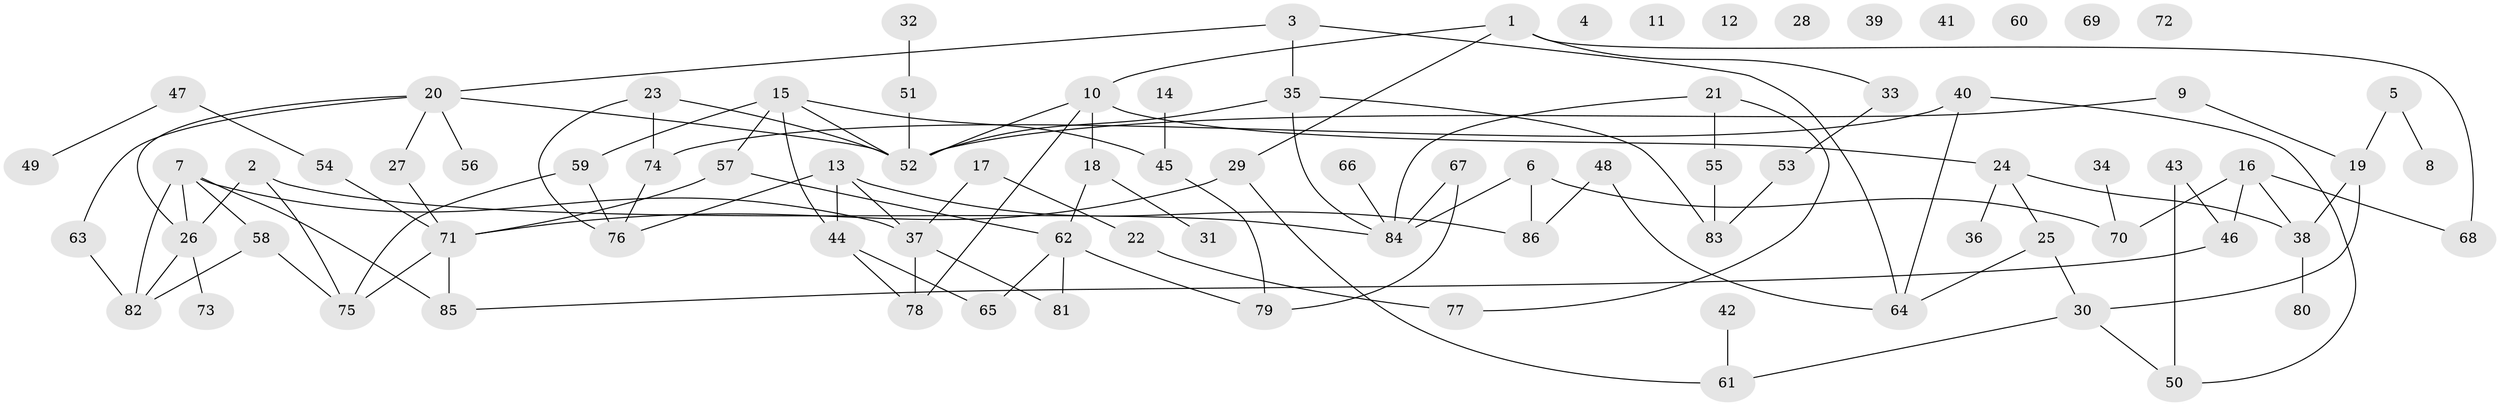 // Generated by graph-tools (version 1.1) at 2025/33/03/09/25 02:33:38]
// undirected, 86 vertices, 113 edges
graph export_dot {
graph [start="1"]
  node [color=gray90,style=filled];
  1;
  2;
  3;
  4;
  5;
  6;
  7;
  8;
  9;
  10;
  11;
  12;
  13;
  14;
  15;
  16;
  17;
  18;
  19;
  20;
  21;
  22;
  23;
  24;
  25;
  26;
  27;
  28;
  29;
  30;
  31;
  32;
  33;
  34;
  35;
  36;
  37;
  38;
  39;
  40;
  41;
  42;
  43;
  44;
  45;
  46;
  47;
  48;
  49;
  50;
  51;
  52;
  53;
  54;
  55;
  56;
  57;
  58;
  59;
  60;
  61;
  62;
  63;
  64;
  65;
  66;
  67;
  68;
  69;
  70;
  71;
  72;
  73;
  74;
  75;
  76;
  77;
  78;
  79;
  80;
  81;
  82;
  83;
  84;
  85;
  86;
  1 -- 10;
  1 -- 29;
  1 -- 33;
  1 -- 68;
  2 -- 26;
  2 -- 75;
  2 -- 84;
  3 -- 20;
  3 -- 35;
  3 -- 64;
  5 -- 8;
  5 -- 19;
  6 -- 70;
  6 -- 84;
  6 -- 86;
  7 -- 26;
  7 -- 37;
  7 -- 58;
  7 -- 82;
  7 -- 85;
  9 -- 19;
  9 -- 52;
  10 -- 18;
  10 -- 24;
  10 -- 52;
  10 -- 78;
  13 -- 37;
  13 -- 44;
  13 -- 76;
  13 -- 86;
  14 -- 45;
  15 -- 44;
  15 -- 45;
  15 -- 52;
  15 -- 57;
  15 -- 59;
  16 -- 38;
  16 -- 46;
  16 -- 68;
  16 -- 70;
  17 -- 22;
  17 -- 37;
  18 -- 31;
  18 -- 62;
  19 -- 30;
  19 -- 38;
  20 -- 26;
  20 -- 27;
  20 -- 52;
  20 -- 56;
  20 -- 63;
  21 -- 55;
  21 -- 77;
  21 -- 84;
  22 -- 77;
  23 -- 52;
  23 -- 74;
  23 -- 76;
  24 -- 25;
  24 -- 36;
  24 -- 38;
  25 -- 30;
  25 -- 64;
  26 -- 73;
  26 -- 82;
  27 -- 71;
  29 -- 61;
  29 -- 71;
  30 -- 50;
  30 -- 61;
  32 -- 51;
  33 -- 53;
  34 -- 70;
  35 -- 52;
  35 -- 83;
  35 -- 84;
  37 -- 78;
  37 -- 81;
  38 -- 80;
  40 -- 50;
  40 -- 64;
  40 -- 74;
  42 -- 61;
  43 -- 46;
  43 -- 50;
  44 -- 65;
  44 -- 78;
  45 -- 79;
  46 -- 85;
  47 -- 49;
  47 -- 54;
  48 -- 64;
  48 -- 86;
  51 -- 52;
  53 -- 83;
  54 -- 71;
  55 -- 83;
  57 -- 62;
  57 -- 71;
  58 -- 75;
  58 -- 82;
  59 -- 75;
  59 -- 76;
  62 -- 65;
  62 -- 79;
  62 -- 81;
  63 -- 82;
  66 -- 84;
  67 -- 79;
  67 -- 84;
  71 -- 75;
  71 -- 85;
  74 -- 76;
}
